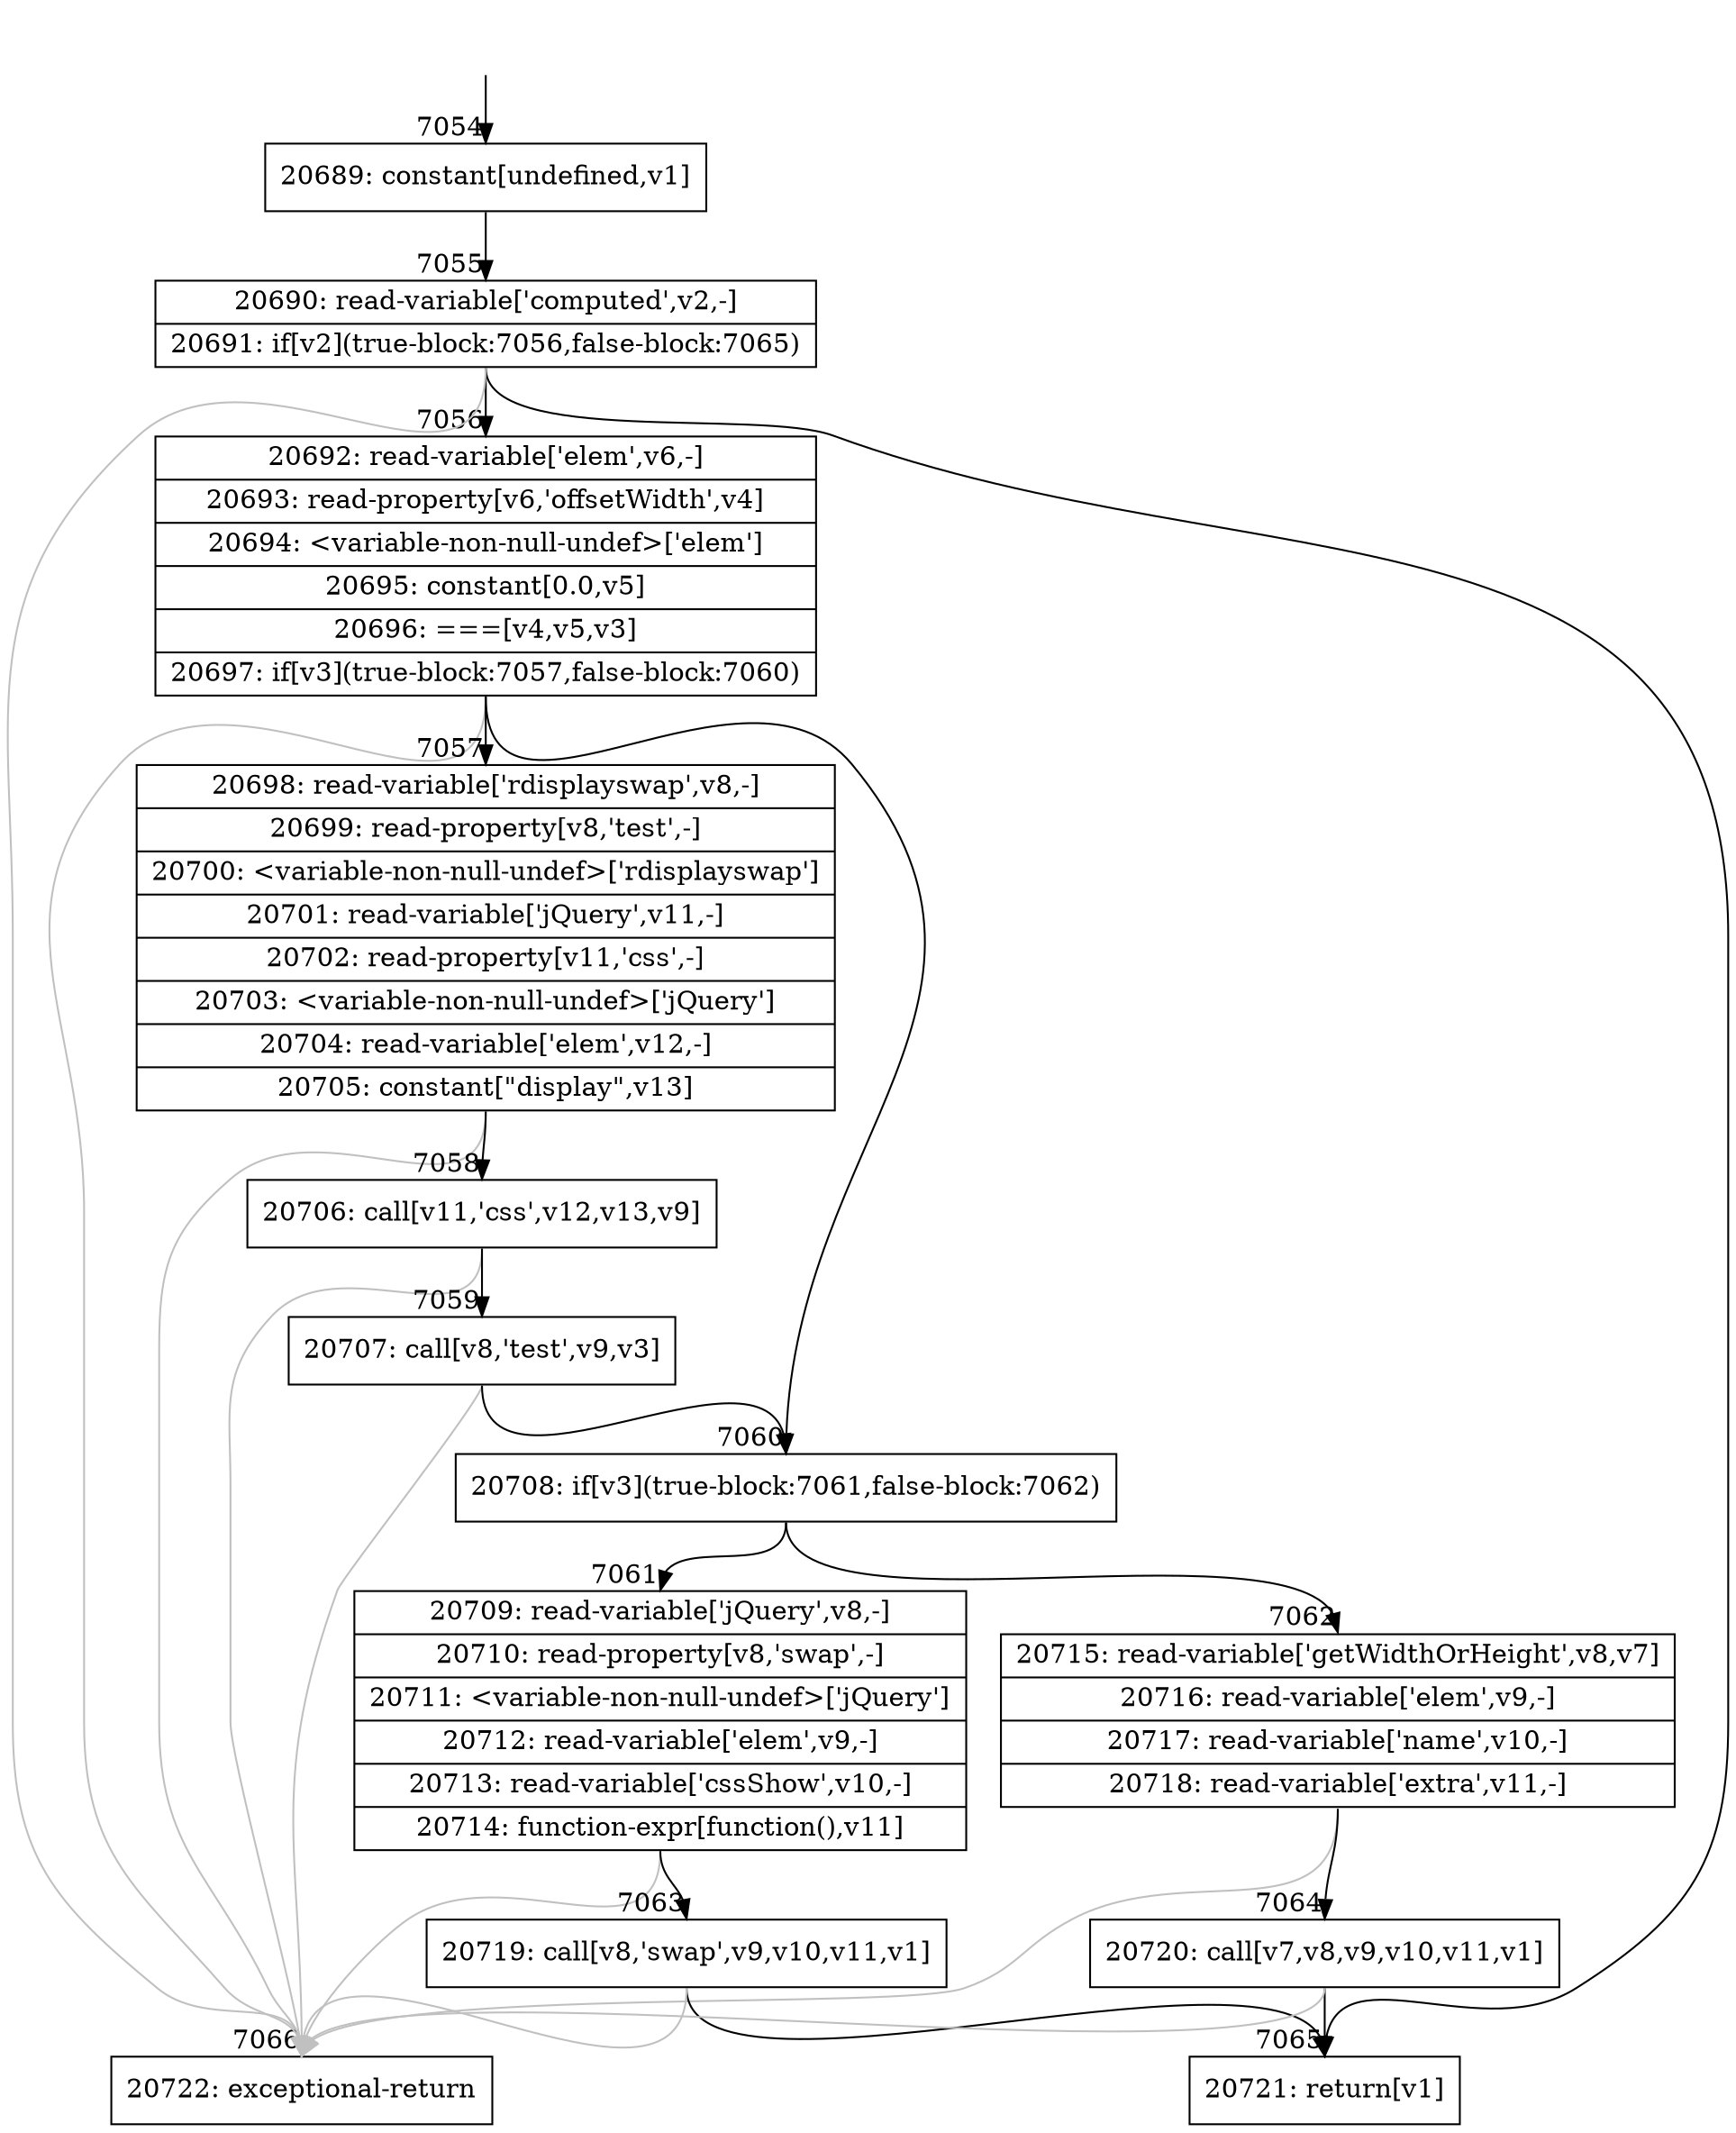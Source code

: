 digraph {
rankdir="TD"
BB_entry440[shape=none,label=""];
BB_entry440 -> BB7054 [tailport=s, headport=n, headlabel="    7054"]
BB7054 [shape=record label="{20689: constant[undefined,v1]}" ] 
BB7054 -> BB7055 [tailport=s, headport=n, headlabel="      7055"]
BB7055 [shape=record label="{20690: read-variable['computed',v2,-]|20691: if[v2](true-block:7056,false-block:7065)}" ] 
BB7055 -> BB7056 [tailport=s, headport=n, headlabel="      7056"]
BB7055 -> BB7065 [tailport=s, headport=n, headlabel="      7065"]
BB7055 -> BB7066 [tailport=s, headport=n, color=gray, headlabel="      7066"]
BB7056 [shape=record label="{20692: read-variable['elem',v6,-]|20693: read-property[v6,'offsetWidth',v4]|20694: \<variable-non-null-undef\>['elem']|20695: constant[0.0,v5]|20696: ===[v4,v5,v3]|20697: if[v3](true-block:7057,false-block:7060)}" ] 
BB7056 -> BB7060 [tailport=s, headport=n, headlabel="      7060"]
BB7056 -> BB7057 [tailport=s, headport=n, headlabel="      7057"]
BB7056 -> BB7066 [tailport=s, headport=n, color=gray]
BB7057 [shape=record label="{20698: read-variable['rdisplayswap',v8,-]|20699: read-property[v8,'test',-]|20700: \<variable-non-null-undef\>['rdisplayswap']|20701: read-variable['jQuery',v11,-]|20702: read-property[v11,'css',-]|20703: \<variable-non-null-undef\>['jQuery']|20704: read-variable['elem',v12,-]|20705: constant[\"display\",v13]}" ] 
BB7057 -> BB7058 [tailport=s, headport=n, headlabel="      7058"]
BB7057 -> BB7066 [tailport=s, headport=n, color=gray]
BB7058 [shape=record label="{20706: call[v11,'css',v12,v13,v9]}" ] 
BB7058 -> BB7059 [tailport=s, headport=n, headlabel="      7059"]
BB7058 -> BB7066 [tailport=s, headport=n, color=gray]
BB7059 [shape=record label="{20707: call[v8,'test',v9,v3]}" ] 
BB7059 -> BB7060 [tailport=s, headport=n]
BB7059 -> BB7066 [tailport=s, headport=n, color=gray]
BB7060 [shape=record label="{20708: if[v3](true-block:7061,false-block:7062)}" ] 
BB7060 -> BB7061 [tailport=s, headport=n, headlabel="      7061"]
BB7060 -> BB7062 [tailport=s, headport=n, headlabel="      7062"]
BB7061 [shape=record label="{20709: read-variable['jQuery',v8,-]|20710: read-property[v8,'swap',-]|20711: \<variable-non-null-undef\>['jQuery']|20712: read-variable['elem',v9,-]|20713: read-variable['cssShow',v10,-]|20714: function-expr[function(),v11]}" ] 
BB7061 -> BB7063 [tailport=s, headport=n, headlabel="      7063"]
BB7061 -> BB7066 [tailport=s, headport=n, color=gray]
BB7062 [shape=record label="{20715: read-variable['getWidthOrHeight',v8,v7]|20716: read-variable['elem',v9,-]|20717: read-variable['name',v10,-]|20718: read-variable['extra',v11,-]}" ] 
BB7062 -> BB7064 [tailport=s, headport=n, headlabel="      7064"]
BB7062 -> BB7066 [tailport=s, headport=n, color=gray]
BB7063 [shape=record label="{20719: call[v8,'swap',v9,v10,v11,v1]}" ] 
BB7063 -> BB7065 [tailport=s, headport=n]
BB7063 -> BB7066 [tailport=s, headport=n, color=gray]
BB7064 [shape=record label="{20720: call[v7,v8,v9,v10,v11,v1]}" ] 
BB7064 -> BB7065 [tailport=s, headport=n]
BB7064 -> BB7066 [tailport=s, headport=n, color=gray]
BB7065 [shape=record label="{20721: return[v1]}" ] 
BB7066 [shape=record label="{20722: exceptional-return}" ] 
}
